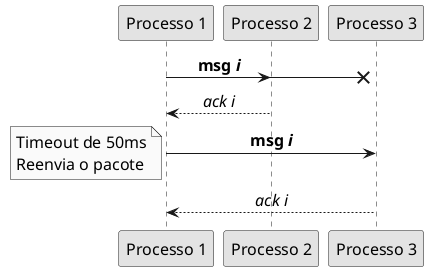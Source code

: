 @startuml
!pragma teoz true

skinparam linetype ortho
skinparam Monochrome true
skinparam sequenceMessageAlign center
skinparam defaultFontSize 16
skinparam defaultFontName CMU Serif

"Processo 1" -> "Processo 2" : **msg //i//**
&"Processo 1" ->x "Processo 3"

"Processo 2" --> "Processo 1" : //ack i//

"Processo 1" -> "Processo 3" : **msg //i//**
& note left "Processo 1"
Timeout de 50ms
Reenvia o pacote
endnote

"Processo 3" --> "Processo 1" : //ack i//

@enduml
